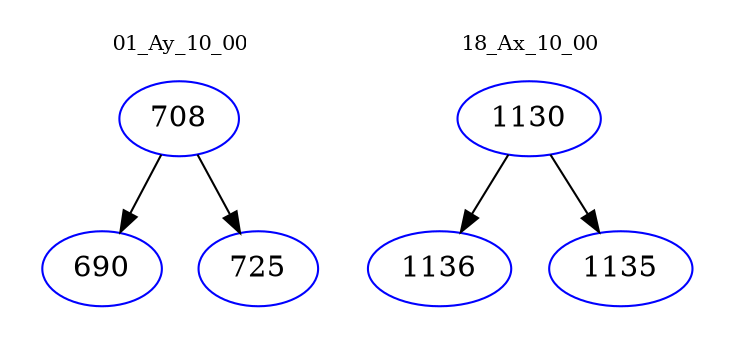 digraph{
subgraph cluster_0 {
color = white
label = "01_Ay_10_00";
fontsize=10;
T0_708 [label="708", color="blue"]
T0_708 -> T0_690 [color="black"]
T0_690 [label="690", color="blue"]
T0_708 -> T0_725 [color="black"]
T0_725 [label="725", color="blue"]
}
subgraph cluster_1 {
color = white
label = "18_Ax_10_00";
fontsize=10;
T1_1130 [label="1130", color="blue"]
T1_1130 -> T1_1136 [color="black"]
T1_1136 [label="1136", color="blue"]
T1_1130 -> T1_1135 [color="black"]
T1_1135 [label="1135", color="blue"]
}
}

